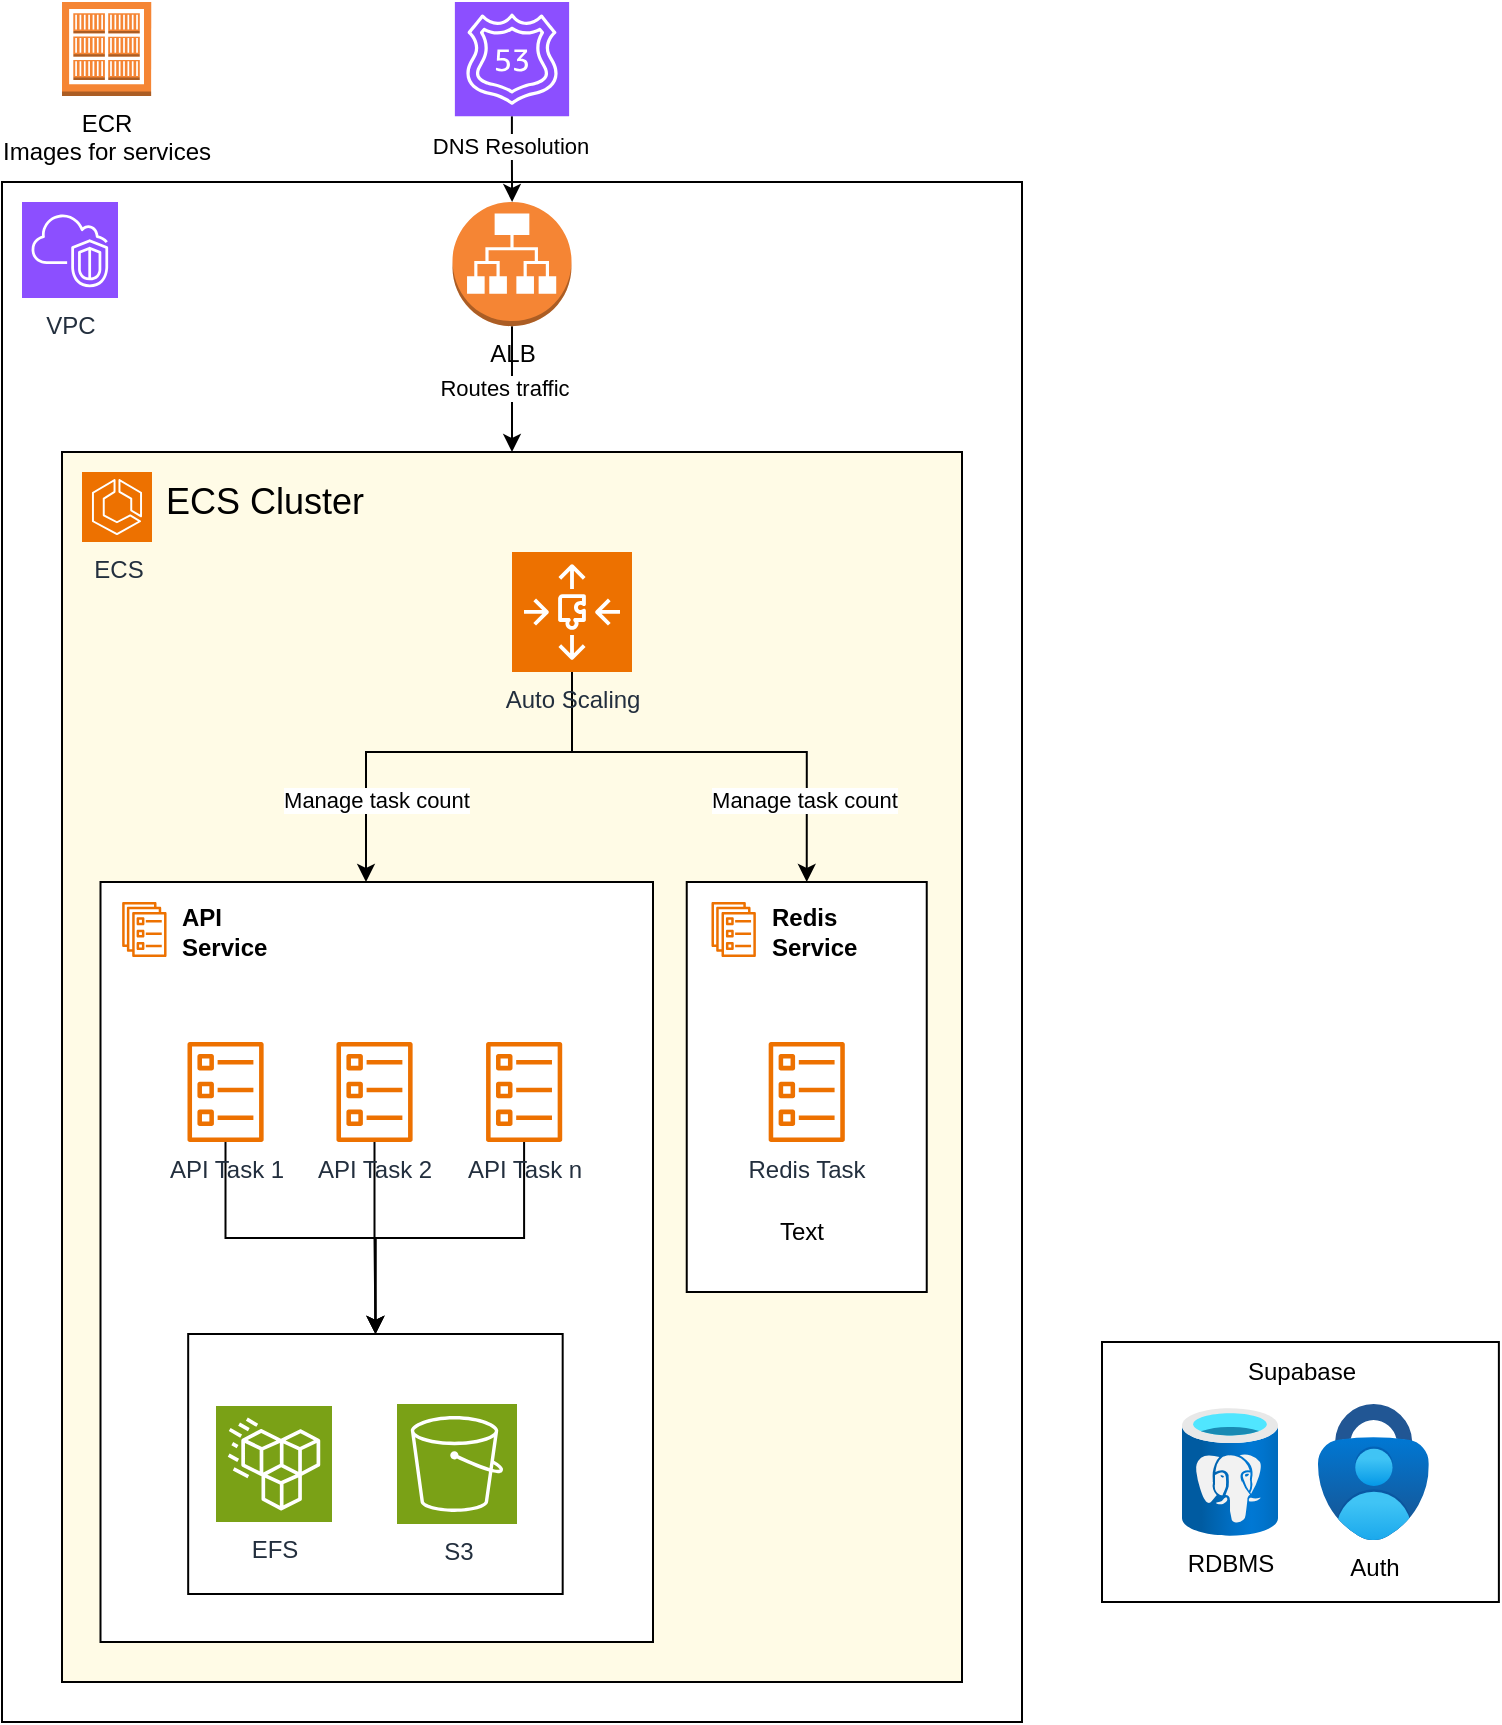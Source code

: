 <mxfile version="24.6.5" type="github">
  <diagram name="Page-1" id="ucFDTJxj1MuP0T__f6Ae">
    <mxGraphModel dx="1195" dy="605" grid="1" gridSize="10" guides="1" tooltips="1" connect="1" arrows="1" fold="1" page="1" pageScale="1" pageWidth="850" pageHeight="1100" math="0" shadow="0">
      <root>
        <mxCell id="0" />
        <mxCell id="1" parent="0" />
        <mxCell id="72ZY0S5QGdh6Q3wZreM4-68" value="" style="rounded=0;whiteSpace=wrap;html=1;movable=1;resizable=1;rotatable=1;deletable=1;editable=1;locked=0;connectable=1;container=0;fillColor=default;" vertex="1" parent="1">
          <mxGeometry x="50" y="250" width="510" height="770" as="geometry" />
        </mxCell>
        <mxCell id="72ZY0S5QGdh6Q3wZreM4-18" style="edgeStyle=orthogonalEdgeStyle;rounded=0;orthogonalLoop=1;jettySize=auto;html=1;movable=1;resizable=1;rotatable=1;deletable=1;editable=1;locked=0;connectable=1;" edge="1" parent="1" source="72ZY0S5QGdh6Q3wZreM4-82" target="72ZY0S5QGdh6Q3wZreM4-3">
          <mxGeometry relative="1" as="geometry">
            <mxPoint x="332.5" y="191.25" as="sourcePoint" />
          </mxGeometry>
        </mxCell>
        <mxCell id="72ZY0S5QGdh6Q3wZreM4-19" value="DNS Resolution" style="edgeLabel;html=1;align=center;verticalAlign=middle;resizable=1;points=[];container=0;movable=1;rotatable=1;deletable=1;editable=1;locked=0;connectable=1;" vertex="1" connectable="0" parent="72ZY0S5QGdh6Q3wZreM4-18">
          <mxGeometry x="0.243" y="-2" relative="1" as="geometry">
            <mxPoint x="1" y="-12" as="offset" />
          </mxGeometry>
        </mxCell>
        <mxCell id="72ZY0S5QGdh6Q3wZreM4-50" value="ECR&lt;div&gt;Images for&amp;nbsp;&lt;span style=&quot;background-color: initial;&quot;&gt;services&lt;/span&gt;&lt;/div&gt;" style="outlineConnect=0;dashed=0;verticalLabelPosition=bottom;verticalAlign=top;align=center;html=1;shape=mxgraph.aws3.ecr_registry;fillColor=#F58534;gradientColor=none;movable=1;resizable=1;rotatable=1;deletable=1;editable=1;locked=0;connectable=1;container=0;" vertex="1" parent="1">
          <mxGeometry x="80" y="160" width="44.63" height="46.98" as="geometry" />
        </mxCell>
        <mxCell id="72ZY0S5QGdh6Q3wZreM4-82" value="" style="sketch=0;points=[[0,0,0],[0.25,0,0],[0.5,0,0],[0.75,0,0],[1,0,0],[0,1,0],[0.25,1,0],[0.5,1,0],[0.75,1,0],[1,1,0],[0,0.25,0],[0,0.5,0],[0,0.75,0],[1,0.25,0],[1,0.5,0],[1,0.75,0]];outlineConnect=0;fontColor=#232F3E;fillColor=#8C4FFF;strokeColor=#ffffff;dashed=0;verticalLabelPosition=bottom;verticalAlign=top;align=center;html=1;fontSize=12;fontStyle=0;aspect=fixed;shape=mxgraph.aws4.resourceIcon;resIcon=mxgraph.aws4.route_53;container=0;movable=1;resizable=1;rotatable=1;deletable=1;editable=1;locked=0;connectable=1;" vertex="1" parent="1">
          <mxGeometry x="276.44" y="160" width="57.12" height="57.12" as="geometry" />
        </mxCell>
        <mxCell id="72ZY0S5QGdh6Q3wZreM4-16" style="edgeStyle=orthogonalEdgeStyle;rounded=0;orthogonalLoop=1;jettySize=auto;html=1;exitX=0.5;exitY=1;exitDx=0;exitDy=0;exitPerimeter=0;entryX=0.5;entryY=0;entryDx=0;entryDy=0;movable=1;resizable=1;rotatable=1;deletable=1;editable=1;locked=0;connectable=1;" edge="1" parent="1" source="72ZY0S5QGdh6Q3wZreM4-3" target="72ZY0S5QGdh6Q3wZreM4-10">
          <mxGeometry relative="1" as="geometry" />
        </mxCell>
        <mxCell id="72ZY0S5QGdh6Q3wZreM4-17" value="Routes traffic" style="edgeLabel;html=1;align=center;verticalAlign=middle;resizable=1;points=[];container=0;movable=1;rotatable=1;deletable=1;editable=1;locked=0;connectable=1;" vertex="1" connectable="0" parent="72ZY0S5QGdh6Q3wZreM4-16">
          <mxGeometry x="-0.033" y="-4" relative="1" as="geometry">
            <mxPoint as="offset" />
          </mxGeometry>
        </mxCell>
        <mxCell id="72ZY0S5QGdh6Q3wZreM4-3" value="&lt;div&gt;ALB&lt;/div&gt;" style="outlineConnect=0;dashed=0;verticalLabelPosition=bottom;verticalAlign=top;align=center;html=1;shape=mxgraph.aws3.application_load_balancer;fillColor=#F58534;gradientColor=none;container=0;movable=1;resizable=1;rotatable=1;deletable=1;editable=1;locked=0;connectable=1;" vertex="1" parent="1">
          <mxGeometry x="275.25" y="260.0" width="59.5" height="62.09" as="geometry" />
        </mxCell>
        <mxCell id="72ZY0S5QGdh6Q3wZreM4-10" value="" style="rounded=0;whiteSpace=wrap;html=1;fillColor=#FFFBE6;movable=1;resizable=1;rotatable=1;deletable=1;editable=1;locked=0;connectable=1;container=0;" vertex="1" parent="1">
          <mxGeometry x="80" y="385" width="450" height="615" as="geometry" />
        </mxCell>
        <mxCell id="72ZY0S5QGdh6Q3wZreM4-13" value="ECS Cluster" style="text;html=1;align=left;verticalAlign=middle;whiteSpace=wrap;rounded=0;fontSize=18;movable=1;resizable=1;rotatable=1;deletable=1;editable=1;locked=0;connectable=1;container=0;" vertex="1" parent="1">
          <mxGeometry x="130" y="395" width="190" height="30" as="geometry" />
        </mxCell>
        <mxCell id="72ZY0S5QGdh6Q3wZreM4-21" value="ECS" style="sketch=0;points=[[0,0,0],[0.25,0,0],[0.5,0,0],[0.75,0,0],[1,0,0],[0,1,0],[0.25,1,0],[0.5,1,0],[0.75,1,0],[1,1,0],[0,0.25,0],[0,0.5,0],[0,0.75,0],[1,0.25,0],[1,0.5,0],[1,0.75,0]];outlineConnect=0;fontColor=#232F3E;fillColor=#ED7100;strokeColor=#ffffff;dashed=0;verticalLabelPosition=bottom;verticalAlign=top;align=center;html=1;fontSize=12;fontStyle=0;aspect=fixed;shape=mxgraph.aws4.resourceIcon;resIcon=mxgraph.aws4.ecs;movable=1;resizable=1;rotatable=1;deletable=1;editable=1;locked=0;connectable=1;container=0;" vertex="1" parent="1">
          <mxGeometry x="90" y="395" width="35" height="35" as="geometry" />
        </mxCell>
        <mxCell id="72ZY0S5QGdh6Q3wZreM4-32" value="" style="edgeStyle=orthogonalEdgeStyle;rounded=0;orthogonalLoop=1;jettySize=auto;html=1;movable=1;resizable=1;rotatable=1;deletable=1;editable=1;locked=0;connectable=1;" edge="1" parent="1" target="72ZY0S5QGdh6Q3wZreM4-36">
          <mxGeometry relative="1" as="geometry">
            <mxPoint x="128.617" y="622.5" as="sourcePoint" />
          </mxGeometry>
        </mxCell>
        <mxCell id="72ZY0S5QGdh6Q3wZreM4-33" value="" style="rounded=0;whiteSpace=wrap;html=1;movable=1;resizable=1;rotatable=1;deletable=1;editable=1;locked=0;connectable=1;container=0;" vertex="1" parent="1">
          <mxGeometry x="99.25" y="600" width="276.25" height="380" as="geometry" />
        </mxCell>
        <mxCell id="72ZY0S5QGdh6Q3wZreM4-137" value="" style="edgeStyle=orthogonalEdgeStyle;rounded=0;orthogonalLoop=1;jettySize=auto;html=1;" edge="1" parent="1" source="72ZY0S5QGdh6Q3wZreM4-36" target="72ZY0S5QGdh6Q3wZreM4-107">
          <mxGeometry relative="1" as="geometry" />
        </mxCell>
        <mxCell id="72ZY0S5QGdh6Q3wZreM4-36" value="API Task 1" style="sketch=0;outlineConnect=0;fontColor=#232F3E;gradientColor=none;fillColor=#ED7100;strokeColor=none;dashed=0;verticalLabelPosition=bottom;verticalAlign=top;align=center;html=1;fontSize=12;fontStyle=0;aspect=fixed;pointerEvents=1;shape=mxgraph.aws4.ecs_task;movable=1;resizable=1;rotatable=1;deletable=1;editable=1;locked=0;connectable=1;container=0;" vertex="1" parent="1">
          <mxGeometry x="142.51" y="679.999" width="38.54" height="50" as="geometry" />
        </mxCell>
        <mxCell id="72ZY0S5QGdh6Q3wZreM4-138" value="" style="edgeStyle=orthogonalEdgeStyle;rounded=0;orthogonalLoop=1;jettySize=auto;html=1;" edge="1" parent="1" source="72ZY0S5QGdh6Q3wZreM4-38" target="72ZY0S5QGdh6Q3wZreM4-107">
          <mxGeometry relative="1" as="geometry" />
        </mxCell>
        <mxCell id="72ZY0S5QGdh6Q3wZreM4-38" value="API Task 2" style="sketch=0;outlineConnect=0;fontColor=#232F3E;gradientColor=none;fillColor=#ED7100;strokeColor=none;dashed=0;verticalLabelPosition=bottom;verticalAlign=top;align=center;html=1;fontSize=12;fontStyle=0;aspect=fixed;pointerEvents=1;shape=mxgraph.aws4.ecs_task;movable=1;resizable=1;rotatable=1;deletable=1;editable=1;locked=0;connectable=1;container=0;" vertex="1" parent="1">
          <mxGeometry x="217" y="679.999" width="38.54" height="50" as="geometry" />
        </mxCell>
        <mxCell id="72ZY0S5QGdh6Q3wZreM4-139" value="" style="edgeStyle=orthogonalEdgeStyle;rounded=0;orthogonalLoop=1;jettySize=auto;html=1;" edge="1" parent="1" source="72ZY0S5QGdh6Q3wZreM4-39" target="72ZY0S5QGdh6Q3wZreM4-107">
          <mxGeometry relative="1" as="geometry" />
        </mxCell>
        <mxCell id="72ZY0S5QGdh6Q3wZreM4-39" value="API Task n" style="sketch=0;outlineConnect=0;fontColor=#232F3E;gradientColor=none;fillColor=#ED7100;strokeColor=none;dashed=0;verticalLabelPosition=bottom;verticalAlign=top;align=center;html=1;fontSize=12;fontStyle=0;aspect=fixed;pointerEvents=1;shape=mxgraph.aws4.ecs_task;movable=1;resizable=1;rotatable=1;deletable=1;editable=1;locked=0;connectable=1;container=0;" vertex="1" parent="1">
          <mxGeometry x="291.8" y="679.999" width="38.54" height="50" as="geometry" />
        </mxCell>
        <mxCell id="72ZY0S5QGdh6Q3wZreM4-26" value="" style="edgeStyle=orthogonalEdgeStyle;rounded=0;orthogonalLoop=1;jettySize=auto;html=1;movable=1;resizable=1;rotatable=1;deletable=1;editable=1;locked=0;connectable=1;" edge="1" parent="1" source="72ZY0S5QGdh6Q3wZreM4-24" target="72ZY0S5QGdh6Q3wZreM4-25">
          <mxGeometry relative="1" as="geometry" />
        </mxCell>
        <mxCell id="72ZY0S5QGdh6Q3wZreM4-28" value="" style="rounded=0;whiteSpace=wrap;html=1;movable=1;resizable=1;rotatable=1;deletable=1;editable=1;locked=0;connectable=1;container=0;" vertex="1" parent="1">
          <mxGeometry x="392.37" y="600" width="120" height="205" as="geometry" />
        </mxCell>
        <mxCell id="72ZY0S5QGdh6Q3wZreM4-24" value="" style="sketch=0;outlineConnect=0;fontColor=#232F3E;gradientColor=none;fillColor=#ED7100;strokeColor=none;dashed=0;verticalLabelPosition=bottom;verticalAlign=top;align=left;html=1;fontSize=12;fontStyle=0;aspect=fixed;pointerEvents=1;shape=mxgraph.aws4.ecs_service;movable=1;resizable=1;rotatable=1;deletable=1;editable=1;locked=0;connectable=1;container=0;" vertex="1" parent="1">
          <mxGeometry x="404.66" y="610" width="22.35" height="27.5" as="geometry" />
        </mxCell>
        <mxCell id="72ZY0S5QGdh6Q3wZreM4-25" value="Redis Task" style="sketch=0;outlineConnect=0;fontColor=#232F3E;gradientColor=none;fillColor=#ED7100;strokeColor=none;dashed=0;verticalLabelPosition=bottom;verticalAlign=top;align=center;html=1;fontSize=12;fontStyle=0;aspect=fixed;pointerEvents=1;shape=mxgraph.aws4.ecs_task;movable=1;resizable=1;rotatable=1;deletable=1;editable=1;locked=0;connectable=1;container=0;" vertex="1" parent="1">
          <mxGeometry x="433.1" y="679.999" width="38.54" height="50" as="geometry" />
        </mxCell>
        <mxCell id="72ZY0S5QGdh6Q3wZreM4-73" style="edgeStyle=orthogonalEdgeStyle;rounded=0;orthogonalLoop=1;jettySize=auto;html=1;exitX=0.5;exitY=1;exitDx=0;exitDy=0;exitPerimeter=0;movable=1;resizable=1;rotatable=1;deletable=1;editable=1;locked=0;connectable=1;" edge="1" parent="1" source="72ZY0S5QGdh6Q3wZreM4-67" target="72ZY0S5QGdh6Q3wZreM4-33">
          <mxGeometry relative="1" as="geometry">
            <mxPoint x="232" y="570" as="targetPoint" />
            <Array as="points">
              <mxPoint x="335" y="535" />
              <mxPoint x="232" y="535" />
            </Array>
          </mxGeometry>
        </mxCell>
        <mxCell id="72ZY0S5QGdh6Q3wZreM4-77" value="Manage task count" style="edgeLabel;html=1;align=center;verticalAlign=middle;resizable=1;points=[];container=0;movable=1;rotatable=1;deletable=1;editable=1;locked=0;connectable=1;" vertex="1" connectable="0" parent="72ZY0S5QGdh6Q3wZreM4-73">
          <mxGeometry x="0.645" relative="1" as="geometry">
            <mxPoint x="5" y="-4" as="offset" />
          </mxGeometry>
        </mxCell>
        <mxCell id="72ZY0S5QGdh6Q3wZreM4-74" style="edgeStyle=orthogonalEdgeStyle;rounded=0;orthogonalLoop=1;jettySize=auto;html=1;exitX=0.5;exitY=1;exitDx=0;exitDy=0;exitPerimeter=0;entryX=0.5;entryY=0;entryDx=0;entryDy=0;movable=1;resizable=1;rotatable=1;deletable=1;editable=1;locked=0;connectable=1;" edge="1" parent="1" source="72ZY0S5QGdh6Q3wZreM4-67" target="72ZY0S5QGdh6Q3wZreM4-28">
          <mxGeometry relative="1" as="geometry">
            <mxPoint x="452" y="570" as="targetPoint" />
            <Array as="points">
              <mxPoint x="335" y="535" />
              <mxPoint x="452" y="535" />
            </Array>
          </mxGeometry>
        </mxCell>
        <mxCell id="72ZY0S5QGdh6Q3wZreM4-78" value="Manage task count" style="edgeLabel;html=1;align=center;verticalAlign=middle;resizable=1;points=[];container=0;movable=1;rotatable=1;deletable=1;editable=1;locked=0;connectable=1;" vertex="1" connectable="0" parent="72ZY0S5QGdh6Q3wZreM4-74">
          <mxGeometry x="0.706" y="-1" relative="1" as="geometry">
            <mxPoint x="-1" y="-8" as="offset" />
          </mxGeometry>
        </mxCell>
        <mxCell id="72ZY0S5QGdh6Q3wZreM4-67" value="Auto&amp;nbsp;&lt;span style=&quot;background-color: initial;&quot;&gt;Scaling&lt;/span&gt;" style="sketch=0;points=[[0,0,0],[0.25,0,0],[0.5,0,0],[0.75,0,0],[1,0,0],[0,1,0],[0.25,1,0],[0.5,1,0],[0.75,1,0],[1,1,0],[0,0.25,0],[0,0.5,0],[0,0.75,0],[1,0.25,0],[1,0.5,0],[1,0.75,0]];outlineConnect=0;fontColor=#232F3E;fillColor=#ED7100;strokeColor=#ffffff;dashed=0;verticalLabelPosition=bottom;verticalAlign=top;align=center;html=1;fontSize=12;fontStyle=0;aspect=fixed;shape=mxgraph.aws4.resourceIcon;resIcon=mxgraph.aws4.auto_scaling3;movable=1;resizable=1;rotatable=1;deletable=1;editable=1;locked=0;connectable=1;container=0;" vertex="1" parent="1">
          <mxGeometry x="305" y="435" width="60" height="60" as="geometry" />
        </mxCell>
        <mxCell id="72ZY0S5QGdh6Q3wZreM4-81" value="VPC" style="sketch=0;points=[[0,0,0],[0.25,0,0],[0.5,0,0],[0.75,0,0],[1,0,0],[0,1,0],[0.25,1,0],[0.5,1,0],[0.75,1,0],[1,1,0],[0,0.25,0],[0,0.5,0],[0,0.75,0],[1,0.25,0],[1,0.5,0],[1,0.75,0]];outlineConnect=0;fontColor=#232F3E;fillColor=#8C4FFF;strokeColor=#ffffff;dashed=0;verticalLabelPosition=bottom;verticalAlign=top;align=center;html=1;fontSize=12;fontStyle=0;aspect=fixed;shape=mxgraph.aws4.resourceIcon;resIcon=mxgraph.aws4.vpc;container=0;movable=1;resizable=1;rotatable=1;deletable=1;editable=1;locked=0;connectable=1;" vertex="1" parent="1">
          <mxGeometry x="60" y="260" width="48" height="48" as="geometry" />
        </mxCell>
        <mxCell id="72ZY0S5QGdh6Q3wZreM4-116" value="Text" style="text;html=1;align=center;verticalAlign=middle;whiteSpace=wrap;rounded=0;movable=1;resizable=1;rotatable=1;deletable=1;editable=1;locked=0;connectable=1;" vertex="1" parent="1">
          <mxGeometry x="420" y="760" width="60" height="30" as="geometry" />
        </mxCell>
        <mxCell id="72ZY0S5QGdh6Q3wZreM4-120" value="&lt;b&gt;Redis&lt;/b&gt;&lt;div&gt;&lt;b&gt;Service&lt;/b&gt;&lt;/div&gt;" style="text;html=1;align=left;verticalAlign=middle;whiteSpace=wrap;rounded=0;movable=1;resizable=1;rotatable=1;deletable=1;editable=1;locked=0;connectable=1;" vertex="1" parent="1">
          <mxGeometry x="433.1" y="610" width="84.22" height="30" as="geometry" />
        </mxCell>
        <mxCell id="72ZY0S5QGdh6Q3wZreM4-122" value="&lt;b&gt;API&lt;/b&gt;&lt;div&gt;&lt;b&gt;Service&lt;/b&gt;&lt;/div&gt;" style="text;html=1;align=left;verticalAlign=middle;whiteSpace=wrap;rounded=0;movable=1;resizable=1;rotatable=1;deletable=1;editable=1;locked=0;connectable=1;" vertex="1" parent="1">
          <mxGeometry x="138.44" y="610" width="84.22" height="30" as="geometry" />
        </mxCell>
        <mxCell id="72ZY0S5QGdh6Q3wZreM4-123" value="" style="sketch=0;outlineConnect=0;fontColor=#232F3E;gradientColor=none;fillColor=#ED7100;strokeColor=none;dashed=0;verticalLabelPosition=bottom;verticalAlign=top;align=left;html=1;fontSize=12;fontStyle=0;aspect=fixed;pointerEvents=1;shape=mxgraph.aws4.ecs_service;movable=1;resizable=1;rotatable=1;deletable=1;editable=1;locked=0;connectable=1;container=0;" vertex="1" parent="1">
          <mxGeometry x="110" y="610" width="22.35" height="27.5" as="geometry" />
        </mxCell>
        <mxCell id="72ZY0S5QGdh6Q3wZreM4-127" value="" style="group" vertex="1" connectable="0" parent="1">
          <mxGeometry x="600" y="830" width="198.44" height="130" as="geometry" />
        </mxCell>
        <mxCell id="72ZY0S5QGdh6Q3wZreM4-126" value="" style="rounded=0;whiteSpace=wrap;html=1;container=0;movable=1;resizable=1;rotatable=1;deletable=1;editable=1;locked=0;connectable=1;" vertex="1" parent="72ZY0S5QGdh6Q3wZreM4-127">
          <mxGeometry width="198.44" height="130" as="geometry" />
        </mxCell>
        <mxCell id="72ZY0S5QGdh6Q3wZreM4-87" value="RDBMS" style="image;aspect=fixed;html=1;points=[];align=center;fontSize=12;image=img/lib/azure2/databases/Azure_Database_PostgreSQL_Server.svg;container=0;movable=1;resizable=1;rotatable=1;deletable=1;editable=1;locked=0;connectable=1;" vertex="1" parent="72ZY0S5QGdh6Q3wZreM4-127">
          <mxGeometry x="40" y="33" width="48" height="64" as="geometry" />
        </mxCell>
        <mxCell id="72ZY0S5QGdh6Q3wZreM4-88" value="Auth" style="image;aspect=fixed;html=1;points=[];align=center;fontSize=12;image=img/lib/azure2/security/Multifactor_Authentication.svg;container=0;movable=1;resizable=1;rotatable=1;deletable=1;editable=1;locked=0;connectable=1;" vertex="1" parent="72ZY0S5QGdh6Q3wZreM4-127">
          <mxGeometry x="108" y="31" width="55.4" height="68" as="geometry" />
        </mxCell>
        <mxCell id="72ZY0S5QGdh6Q3wZreM4-115" value="Supabase" style="text;html=1;align=center;verticalAlign=middle;whiteSpace=wrap;rounded=0;container=0;movable=1;resizable=1;rotatable=1;deletable=1;editable=1;locked=0;connectable=1;" vertex="1" parent="72ZY0S5QGdh6Q3wZreM4-127">
          <mxGeometry x="70" width="60" height="30" as="geometry" />
        </mxCell>
        <mxCell id="72ZY0S5QGdh6Q3wZreM4-136" value="" style="group" vertex="1" connectable="0" parent="1">
          <mxGeometry x="140" y="826" width="187.25" height="130" as="geometry" />
        </mxCell>
        <mxCell id="72ZY0S5QGdh6Q3wZreM4-107" value="" style="rounded=0;whiteSpace=wrap;html=1;container=0;movable=1;resizable=1;rotatable=1;deletable=1;editable=1;locked=0;connectable=1;" vertex="1" parent="72ZY0S5QGdh6Q3wZreM4-136">
          <mxGeometry x="3.09" width="187.25" height="130" as="geometry" />
        </mxCell>
        <mxCell id="72ZY0S5QGdh6Q3wZreM4-89" value="S3" style="sketch=0;points=[[0,0,0],[0.25,0,0],[0.5,0,0],[0.75,0,0],[1,0,0],[0,1,0],[0.25,1,0],[0.5,1,0],[0.75,1,0],[1,1,0],[0,0.25,0],[0,0.5,0],[0,0.75,0],[1,0.25,0],[1,0.5,0],[1,0.75,0]];outlineConnect=0;fontColor=#232F3E;fillColor=#7AA116;strokeColor=#ffffff;dashed=0;verticalLabelPosition=bottom;verticalAlign=top;align=center;html=1;fontSize=12;fontStyle=0;aspect=fixed;shape=mxgraph.aws4.resourceIcon;resIcon=mxgraph.aws4.s3;container=0;movable=1;resizable=1;rotatable=1;deletable=1;editable=1;locked=0;connectable=1;" vertex="1" parent="72ZY0S5QGdh6Q3wZreM4-136">
          <mxGeometry x="107.5" y="35" width="60" height="60" as="geometry" />
        </mxCell>
        <mxCell id="72ZY0S5QGdh6Q3wZreM4-90" value="EFS" style="sketch=0;points=[[0,0,0],[0.25,0,0],[0.5,0,0],[0.75,0,0],[1,0,0],[0,1,0],[0.25,1,0],[0.5,1,0],[0.75,1,0],[1,1,0],[0,0.25,0],[0,0.5,0],[0,0.75,0],[1,0.25,0],[1,0.5,0],[1,0.75,0]];outlineConnect=0;fontColor=#232F3E;fillColor=#7AA116;strokeColor=#ffffff;dashed=0;verticalLabelPosition=bottom;verticalAlign=top;align=center;html=1;fontSize=12;fontStyle=0;aspect=fixed;shape=mxgraph.aws4.resourceIcon;resIcon=mxgraph.aws4.efs_standard;container=0;movable=1;resizable=1;rotatable=1;deletable=1;editable=1;locked=0;connectable=1;" vertex="1" parent="72ZY0S5QGdh6Q3wZreM4-136">
          <mxGeometry x="17" y="36" width="58" height="58" as="geometry" />
        </mxCell>
      </root>
    </mxGraphModel>
  </diagram>
</mxfile>
